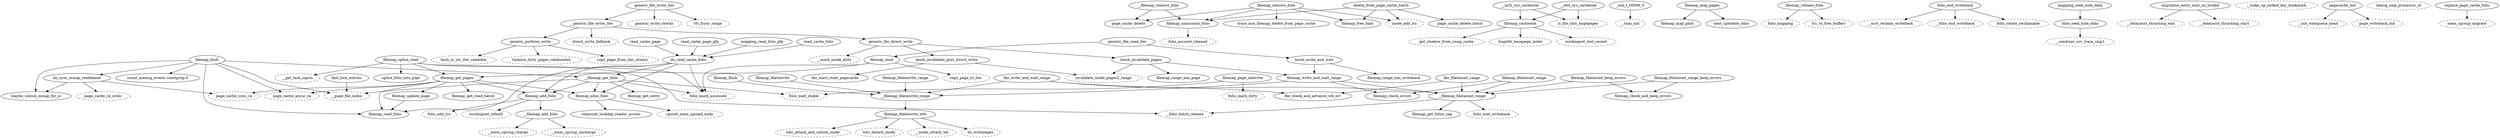 strict digraph callgraph {
"__filemap_add_folio" -> "__mem_cgroup_charge";
"__mem_cgroup_charge" [style=dashed]
"__filemap_add_folio" -> "__mem_cgroup_uncharge";
"__mem_cgroup_uncharge" [style=dashed]
"__filemap_fdatawait_range" -> "__folio_batch_release";
"__folio_batch_release" [style=dashed]
"__filemap_fdatawait_range" -> "filemap_get_folios_tag";
"__filemap_fdatawait_range" -> "folio_wait_writeback";
"folio_wait_writeback" [style=dashed]
"__filemap_fdatawrite_range" -> "filemap_fdatawrite_wbc";
"__filemap_get_folio" -> "__page_file_index";
"__page_file_index" [style=dashed]
"__filemap_get_folio" -> "filemap_add_folio";
"__filemap_get_folio" -> "filemap_alloc_folio";
"__filemap_get_folio" -> "filemap_get_entry";
"__filemap_get_folio" -> "folio_mark_accessed";
"folio_mark_accessed" [style=dashed]
"__filemap_get_folio" -> "folio_wait_stable";
"folio_wait_stable" [style=dashed]
"__filemap_remove_folio" -> "filemap_unaccount_folio";
"__filemap_remove_folio" -> "page_cache_delete";
"__generic_file_write_iter" -> "direct_write_fallback";
"direct_write_fallback" [style=dashed]
"__generic_file_write_iter" -> "generic_file_direct_write";
"__generic_file_write_iter" -> "generic_perform_write";
"__ia32_sys_cachestat" -> "filemap_cachestat";
"__ia32_sys_cachestat" -> "is_file_shm_hugepages";
"is_file_shm_hugepages" [style=dashed]
"__x64_sys_cachestat" -> "filemap_cachestat";
"__x64_sys_cachestat" -> "is_file_shm_hugepages";
"is_file_shm_hugepages" [style=dashed]
"_sub_I_00099_0" -> "__tsan_init";
"__tsan_init" [style=dashed]
"delete_from_page_cache_batch" -> "filemap_free_folio";
"delete_from_page_cache_batch" -> "filemap_unaccount_folio";
"delete_from_page_cache_batch" -> "inode_add_lru";
"inode_add_lru" [style=dashed]
"delete_from_page_cache_batch" -> "page_cache_delete_batch";
"do_read_cache_folio" -> "__filemap_get_folio";
"do_read_cache_folio" -> "filemap_add_folio";
"do_read_cache_folio" -> "filemap_alloc_folio";
"do_read_cache_folio" -> "filemap_read_folio";
"do_read_cache_folio" -> "folio_mark_accessed";
"folio_mark_accessed" [style=dashed]
"do_sync_mmap_readahead" -> "maybe_unlock_mmap_for_io";
"do_sync_mmap_readahead" -> "page_cache_ra_order";
"page_cache_ra_order" [style=dashed]
"do_sync_mmap_readahead" -> "page_cache_sync_ra";
"page_cache_sync_ra" [style=dashed]
"file_fdatawait_range" -> "__filemap_fdatawait_range";
"file_fdatawait_range" -> "file_check_and_advance_wb_err";
"file_write_and_wait_range" -> "__filemap_fdatawait_range";
"file_write_and_wait_range" -> "__filemap_fdatawrite_range";
"file_write_and_wait_range" -> "file_check_and_advance_wb_err";
"filemap_add_folio" -> "__filemap_add_folio";
"filemap_add_folio" -> "folio_add_lru";
"folio_add_lru" [style=dashed]
"filemap_add_folio" -> "workingset_refault";
"workingset_refault" [style=dashed]
"filemap_alloc_folio" -> "cpuset_mem_spread_node";
"cpuset_mem_spread_node" [style=dashed]
"filemap_alloc_folio" -> "seqcount_lockdep_reader_access";
"filemap_cachestat" -> "get_shadow_from_swap_cache";
"get_shadow_from_swap_cache" [style=dashed]
"filemap_cachestat" -> "hugetlb_basepage_index";
"hugetlb_basepage_index" [style=dashed]
"filemap_cachestat" -> "workingset_test_recent";
"workingset_test_recent" [style=dashed]


"filemap_fault" -> "__filemap_get_folio";
"filemap_fault" -> "__page_file_index";
"__page_file_index" [style=dashed]
"filemap_fault" -> "count_memcg_events.constprop.0";
"filemap_fault" -> "do_sync_mmap_readahead";
"filemap_fault" -> "filemap_read_folio";
"filemap_fault" -> "maybe_unlock_mmap_for_io";


"filemap_fault" -> "page_cache_async_ra";
"page_cache_async_ra" [style=dashed]
"filemap_fdatawait_keep_errors" -> "__filemap_fdatawait_range";
"filemap_fdatawait_keep_errors" -> "filemap_check_and_keep_errors";
"filemap_fdatawait_range" -> "__filemap_fdatawait_range";
"filemap_fdatawait_range" -> "filemap_check_errors";
"filemap_fdatawait_range_keep_errors" -> "__filemap_fdatawait_range";
"filemap_fdatawait_range_keep_errors" -> "filemap_check_and_keep_errors";
"filemap_fdatawrite" -> "__filemap_fdatawrite_range";
"filemap_fdatawrite_range" -> "__filemap_fdatawrite_range";
"filemap_fdatawrite_wbc" -> "__inode_attach_wb";
"__inode_attach_wb" [style=dashed]
"filemap_fdatawrite_wbc" -> "do_writepages";
"do_writepages" [style=dashed]
"filemap_fdatawrite_wbc" -> "wbc_attach_and_unlock_inode";
"wbc_attach_and_unlock_inode" [style=dashed]
"filemap_fdatawrite_wbc" -> "wbc_detach_inode";
"wbc_detach_inode" [style=dashed]
"filemap_flush" -> "__filemap_fdatawrite_range";
"filemap_get_pages" -> "filemap_add_folio";
"filemap_get_pages" -> "filemap_alloc_folio";
"filemap_get_pages" -> "filemap_get_read_batch";
"filemap_get_pages" -> "filemap_read_folio";
"filemap_get_pages" -> "filemap_update_page";
"filemap_get_pages" -> "page_cache_async_ra";
"page_cache_async_ra" [style=dashed]
"filemap_get_pages" -> "page_cache_sync_ra";
"page_cache_sync_ra" [style=dashed]
"filemap_map_pages" -> "filemap_map_pmd";
"filemap_map_pages" -> "next_uptodate_folio";
"filemap_page_mkwrite" -> "folio_mark_dirty";
"folio_mark_dirty" [style=dashed]
"filemap_page_mkwrite" -> "folio_wait_stable";
"folio_wait_stable" [style=dashed]
"filemap_read" -> "copy_page_to_iter";
"copy_page_to_iter" [style=dashed]
"filemap_read" -> "filemap_get_pages";
"filemap_read" -> "folio_mark_accessed";
"folio_mark_accessed" [style=dashed]
"filemap_release_folio" -> "folio_mapping";
"folio_mapping" [style=dashed]
"filemap_release_folio" -> "try_to_free_buffers";
"try_to_free_buffers" [style=dashed]
"filemap_remove_folio" -> "filemap_free_folio";
"filemap_remove_folio" -> "filemap_unaccount_folio";
"filemap_remove_folio" -> "inode_add_lru";
"inode_add_lru" [style=dashed]
"filemap_remove_folio" -> "page_cache_delete";
"filemap_remove_folio" -> "trace_mm_filemap_delete_from_page_cache";
"filemap_splice_read" -> "__folio_batch_release";
"__folio_batch_release" [style=dashed]
"filemap_splice_read" -> "__get_task_ioprio";
"__get_task_ioprio" [style=dashed]
"filemap_splice_read" -> "filemap_get_pages";
"filemap_splice_read" -> "folio_mark_accessed";
"folio_mark_accessed" [style=dashed]
"filemap_splice_read" -> "splice_folio_into_pipe";
"filemap_unaccount_folio" -> "folio_account_cleaned";
"folio_account_cleaned" [style=dashed]
"filemap_update_page" -> "filemap_read_folio";
"filemap_write_and_wait_range" -> "__filemap_fdatawait_range";
"filemap_write_and_wait_range" -> "__filemap_fdatawrite_range";
"filemap_write_and_wait_range" -> "filemap_check_errors";
"find_lock_entries" -> "__page_file_index";
"__page_file_index" [style=dashed]
"folio_end_writeback" -> "__acct_reclaim_writeback";
"__acct_reclaim_writeback" [style=dashed]
"folio_end_writeback" -> "__folio_end_writeback";
"__folio_end_writeback" [style=dashed]
"folio_end_writeback" -> "folio_rotate_reclaimable";
"folio_rotate_reclaimable" [style=dashed]
"folio_seek_hole_data" -> "__sanitizer_cov_trace_cmp1";
"__sanitizer_cov_trace_cmp1" [style=dashed]


"__delayacct_thrashing_end" [style=dashed]
"__delayacct_thrashing_start" [style=dashed]
"__wake_up_locked_key_bookmark" [style=dashed]
"generic_file_direct_write" -> "__mark_inode_dirty";
"__mark_inode_dirty" [style=dashed]
"generic_file_direct_write" -> "kiocb_invalidate_pages";
"generic_file_direct_write" -> "kiocb_invalidate_post_direct_write";
"generic_file_read_iter" -> "filemap_read";
"generic_file_read_iter" -> "kiocb_write_and_wait";
"generic_file_write_iter" -> "__generic_file_write_iter";
"generic_file_write_iter" -> "generic_write_checks";
"generic_write_checks" [style=dashed]
"generic_file_write_iter" -> "vfs_fsync_range";
"vfs_fsync_range" [style=dashed]
"generic_perform_write" -> "balance_dirty_pages_ratelimited";
"balance_dirty_pages_ratelimited" [style=dashed]
"generic_perform_write" -> "copy_page_from_iter_atomic";
"copy_page_from_iter_atomic" [style=dashed]
"generic_perform_write" -> "fault_in_iov_iter_readable";
"fault_in_iov_iter_readable" [style=dashed]
"kiocb_invalidate_pages" -> "filemap_range_has_page";
"kiocb_invalidate_pages" -> "filemap_write_and_wait_range";
"kiocb_invalidate_pages" -> "invalidate_inode_pages2_range";
"invalidate_inode_pages2_range" [style=dashed]
"kiocb_invalidate_post_direct_write" -> "dio_warn_stale_pagecache";
"kiocb_invalidate_post_direct_write" -> "invalidate_inode_pages2_range";
"invalidate_inode_pages2_range" [style=dashed]
"kiocb_write_and_wait" -> "filemap_range_has_writeback";
"kiocb_write_and_wait" -> "filemap_write_and_wait_range";
"mapping_read_folio_gfp" -> "do_read_cache_folio";
"mapping_seek_hole_data" -> "folio_seek_hole_data";
"migration_entry_wait_on_locked" -> "__delayacct_thrashing_end";
"__delayacct_thrashing_end" [style=dashed]
"migration_entry_wait_on_locked" -> "__delayacct_thrashing_start";
"__delayacct_thrashing_start" [style=dashed]
"pagecache_init" -> "__init_waitqueue_head";
"__init_waitqueue_head" [style=dashed]
"pagecache_init" -> "page_writeback_init";
"page_writeback_init" [style=dashed]
"debug_smp_processor_id" [style=dashed]
"debug_smp_processor_id" [style=dashed]
"debug_smp_processor_id" [style=dashed]
"read_cache_folio" -> "do_read_cache_folio";
"read_cache_page" -> "do_read_cache_folio";
"read_cache_page_gfp" -> "do_read_cache_folio";
"replace_page_cache_folio" -> "mem_cgroup_migrate";
"mem_cgroup_migrate" [style=dashed]


}
